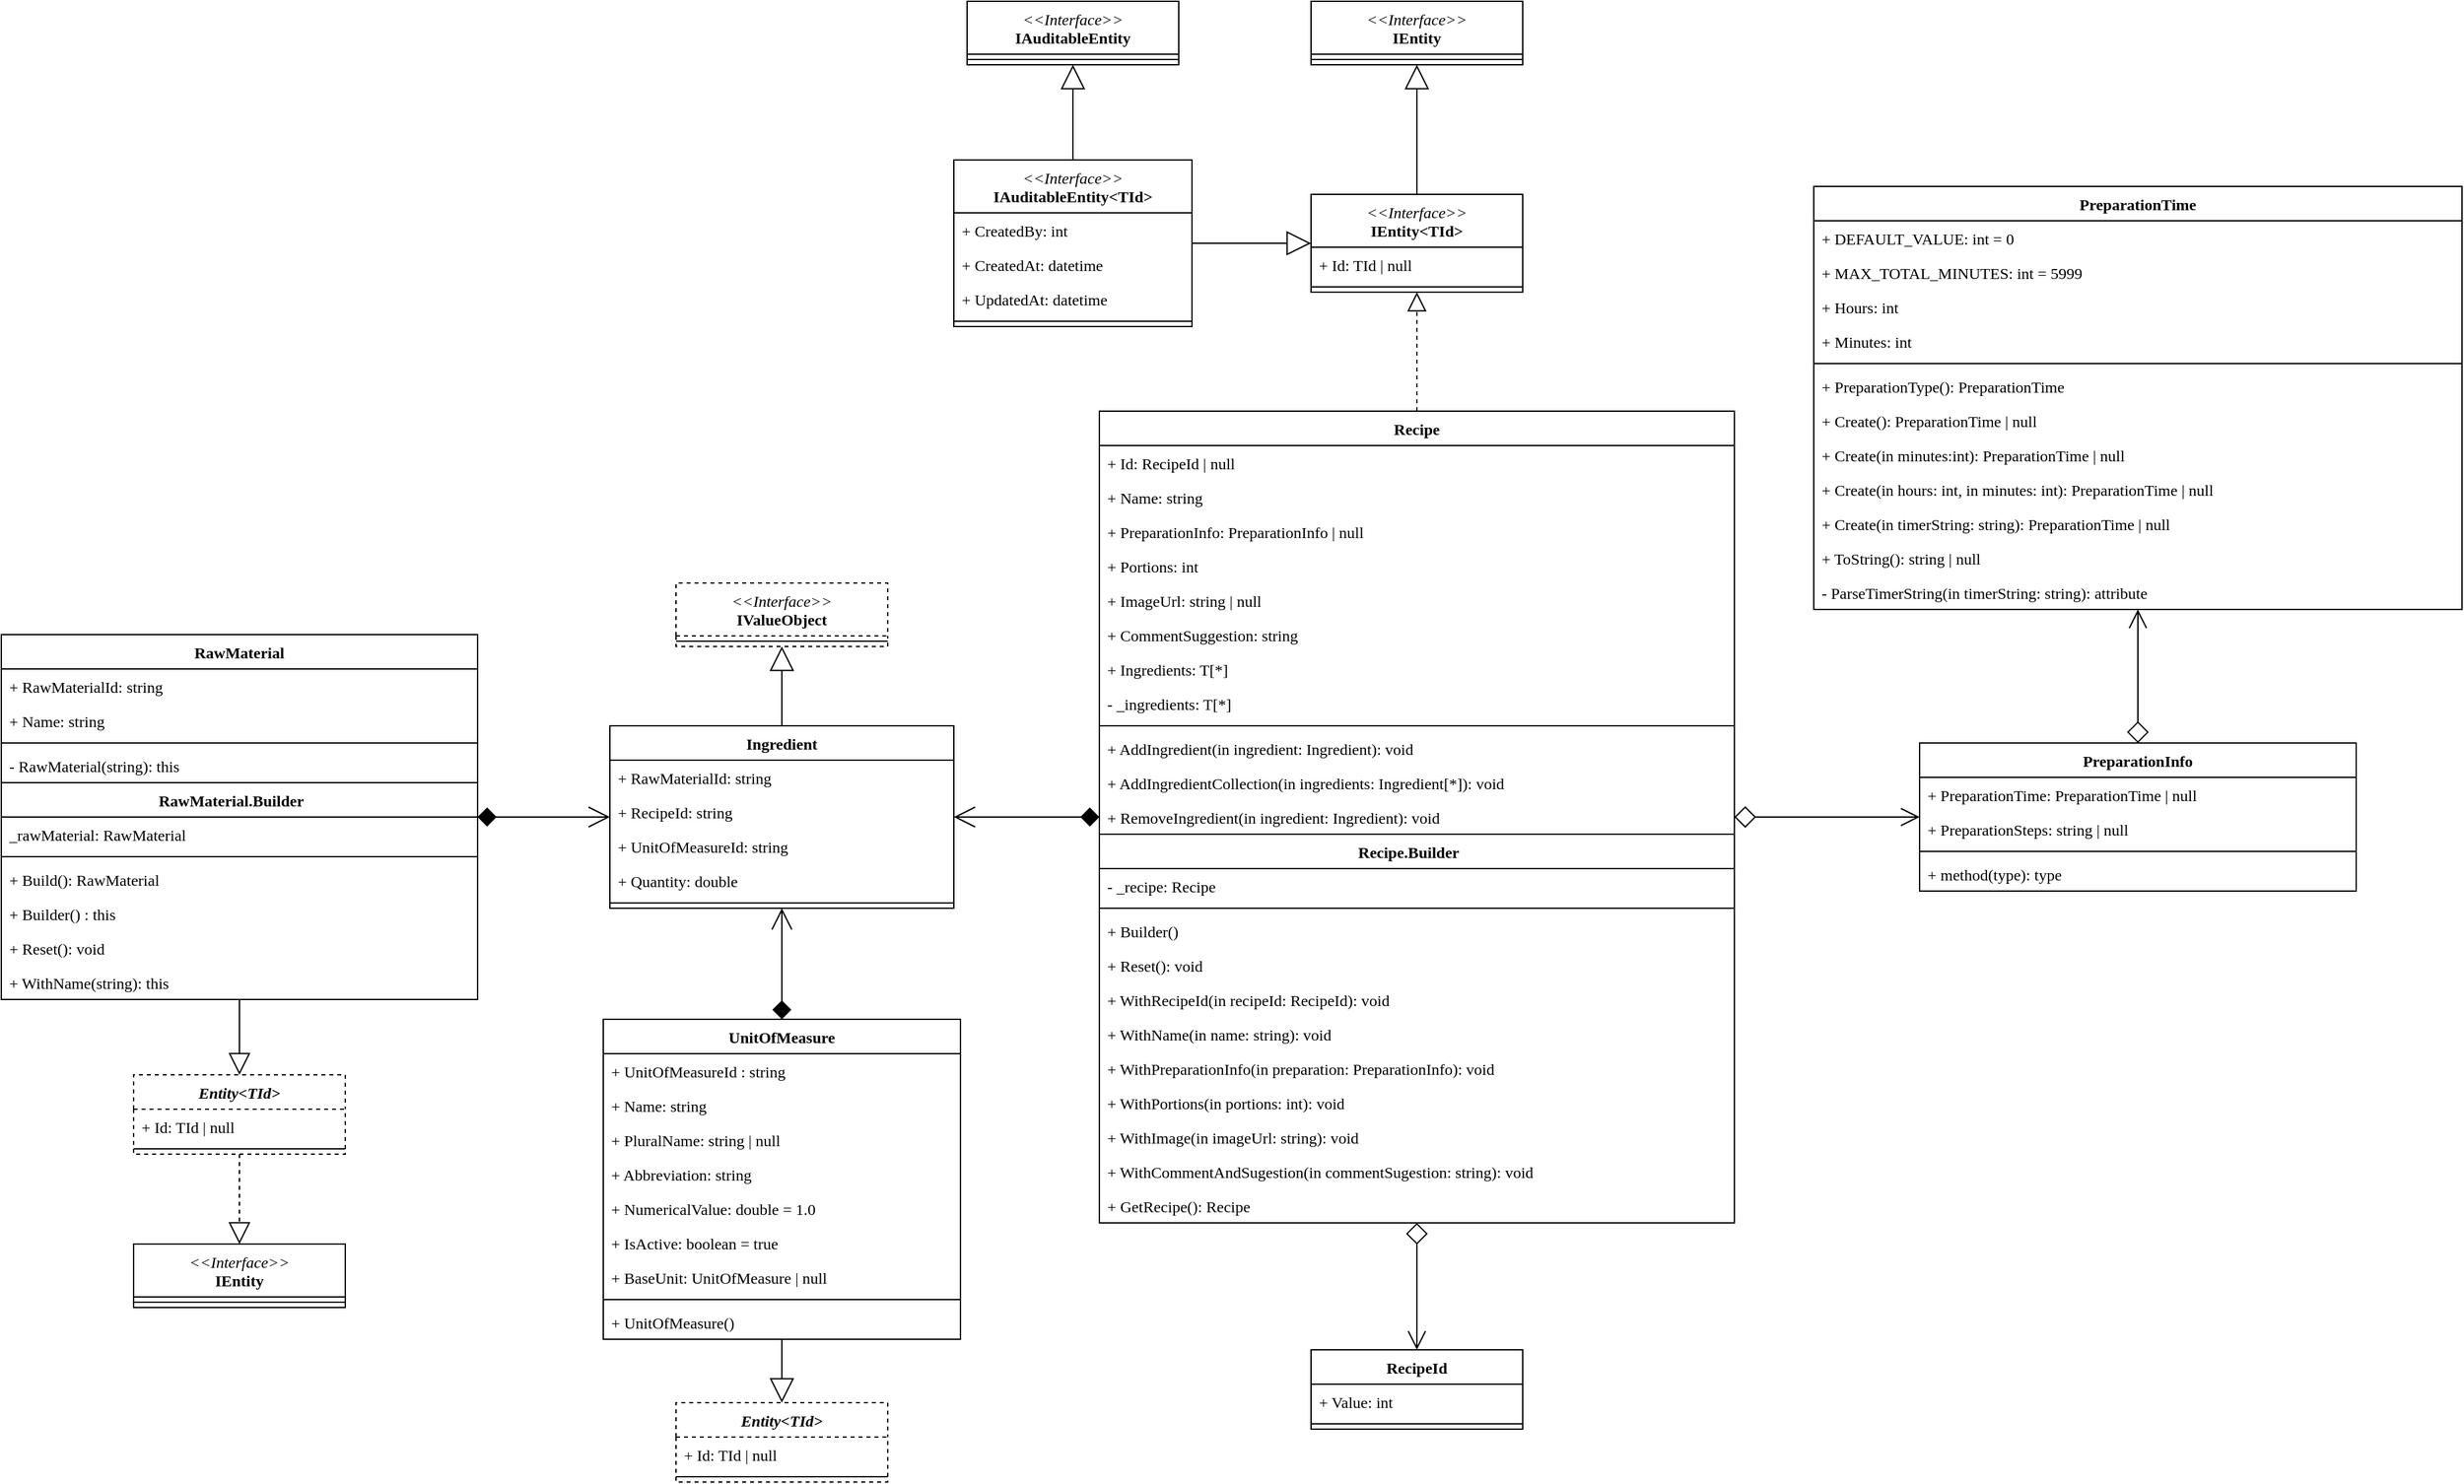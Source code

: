 <mxfile version="24.6.4" type="device" pages="2">
  <diagram name="Page-1" id="eK5q1uq8pc-KG2rPm8aH">
    <mxGraphModel dx="2447" dy="734" grid="1" gridSize="10" guides="1" tooltips="1" connect="1" arrows="1" fold="1" page="0" pageScale="1" pageWidth="1169" pageHeight="827" math="0" shadow="0">
      <root>
        <mxCell id="0" />
        <mxCell id="1" parent="0" />
        <mxCell id="Wd_TfYUkpV-hSAjJAys6-1" value="Recipe" style="swimlane;fontStyle=1;align=center;verticalAlign=top;childLayout=stackLayout;horizontal=1;startSize=26;horizontalStack=0;resizeParent=1;resizeParentMax=0;resizeLast=0;collapsible=1;marginBottom=0;whiteSpace=wrap;html=1;fontFamily=Fira Code;fillColor=none;labelBackgroundColor=none;" parent="1" vertex="1">
          <mxGeometry x="-60" y="340" width="480" height="614" as="geometry">
            <mxRectangle x="90" y="60" width="80" height="30" as="alternateBounds" />
          </mxGeometry>
        </mxCell>
        <mxCell id="Wd_TfYUkpV-hSAjJAys6-12" value="+ Id: RecipeId | null" style="text;strokeColor=none;fillColor=none;align=left;verticalAlign=top;spacingLeft=4;spacingRight=4;overflow=hidden;rotatable=0;points=[[0,0.5],[1,0.5]];portConstraint=eastwest;whiteSpace=wrap;html=1;fontFamily=Fira Code;" parent="Wd_TfYUkpV-hSAjJAys6-1" vertex="1">
          <mxGeometry y="26" width="480" height="26" as="geometry" />
        </mxCell>
        <mxCell id="Wd_TfYUkpV-hSAjJAys6-2" value="+ Name: string" style="text;strokeColor=none;fillColor=none;align=left;verticalAlign=top;spacingLeft=4;spacingRight=4;overflow=hidden;rotatable=0;points=[[0,0.5],[1,0.5]];portConstraint=eastwest;whiteSpace=wrap;html=1;fontFamily=Fira Code;" parent="Wd_TfYUkpV-hSAjJAys6-1" vertex="1">
          <mxGeometry y="52" width="480" height="26" as="geometry" />
        </mxCell>
        <mxCell id="8ohomHwBbH_gqu5Bp_yc-21" value="+ PreparationInfo: PreparationInfo | null" style="text;strokeColor=none;fillColor=none;align=left;verticalAlign=top;spacingLeft=4;spacingRight=4;overflow=hidden;rotatable=0;points=[[0,0.5],[1,0.5]];portConstraint=eastwest;whiteSpace=wrap;html=1;fontFamily=Fira Code;" parent="Wd_TfYUkpV-hSAjJAys6-1" vertex="1">
          <mxGeometry y="78" width="480" height="26" as="geometry" />
        </mxCell>
        <mxCell id="Wd_TfYUkpV-hSAjJAys6-7" value="+ Portions: int" style="text;strokeColor=none;fillColor=none;align=left;verticalAlign=top;spacingLeft=4;spacingRight=4;overflow=hidden;rotatable=0;points=[[0,0.5],[1,0.5]];portConstraint=eastwest;whiteSpace=wrap;html=1;fontFamily=Fira Code;" parent="Wd_TfYUkpV-hSAjJAys6-1" vertex="1">
          <mxGeometry y="104" width="480" height="26" as="geometry" />
        </mxCell>
        <mxCell id="Wd_TfYUkpV-hSAjJAys6-8" value="+ ImageUrl: string | null" style="text;strokeColor=none;fillColor=none;align=left;verticalAlign=top;spacingLeft=4;spacingRight=4;overflow=hidden;rotatable=0;points=[[0,0.5],[1,0.5]];portConstraint=eastwest;whiteSpace=wrap;html=1;fontFamily=Fira Code;" parent="Wd_TfYUkpV-hSAjJAys6-1" vertex="1">
          <mxGeometry y="130" width="480" height="26" as="geometry" />
        </mxCell>
        <mxCell id="Wd_TfYUkpV-hSAjJAys6-10" value="+ CommentSuggestion: string" style="text;strokeColor=none;fillColor=none;align=left;verticalAlign=top;spacingLeft=4;spacingRight=4;overflow=hidden;rotatable=0;points=[[0,0.5],[1,0.5]];portConstraint=eastwest;whiteSpace=wrap;html=1;fontFamily=Fira Code;" parent="Wd_TfYUkpV-hSAjJAys6-1" vertex="1">
          <mxGeometry y="156" width="480" height="26" as="geometry" />
        </mxCell>
        <mxCell id="Wd_TfYUkpV-hSAjJAys6-11" value="+ Ingredients: T[*]" style="text;strokeColor=none;fillColor=none;align=left;verticalAlign=top;spacingLeft=4;spacingRight=4;overflow=hidden;rotatable=0;points=[[0,0.5],[1,0.5]];portConstraint=eastwest;whiteSpace=wrap;html=1;fontFamily=Fira Code;" parent="Wd_TfYUkpV-hSAjJAys6-1" vertex="1">
          <mxGeometry y="182" width="480" height="26" as="geometry" />
        </mxCell>
        <mxCell id="8ohomHwBbH_gqu5Bp_yc-24" value="- _ingredients: T[*]" style="text;strokeColor=none;fillColor=none;align=left;verticalAlign=top;spacingLeft=4;spacingRight=4;overflow=hidden;rotatable=0;points=[[0,0.5],[1,0.5]];portConstraint=eastwest;whiteSpace=wrap;html=1;fontFamily=Fira Code;" parent="Wd_TfYUkpV-hSAjJAys6-1" vertex="1">
          <mxGeometry y="208" width="480" height="26" as="geometry" />
        </mxCell>
        <mxCell id="Wd_TfYUkpV-hSAjJAys6-3" value="" style="line;strokeWidth=1;fillColor=none;align=left;verticalAlign=middle;spacingTop=-1;spacingLeft=3;spacingRight=3;rotatable=0;labelPosition=right;points=[];portConstraint=eastwest;strokeColor=inherit;fontFamily=Fira Code;" parent="Wd_TfYUkpV-hSAjJAys6-1" vertex="1">
          <mxGeometry y="234" width="480" height="8" as="geometry" />
        </mxCell>
        <mxCell id="Wd_TfYUkpV-hSAjJAys6-4" value="+ AddIngredient(in ingredient: Ingredient): void" style="text;strokeColor=none;fillColor=none;align=left;verticalAlign=top;spacingLeft=4;spacingRight=4;overflow=hidden;rotatable=0;points=[[0,0.5],[1,0.5]];portConstraint=eastwest;whiteSpace=wrap;html=1;fontFamily=Fira Code;" parent="Wd_TfYUkpV-hSAjJAys6-1" vertex="1">
          <mxGeometry y="242" width="480" height="26" as="geometry" />
        </mxCell>
        <mxCell id="8ohomHwBbH_gqu5Bp_yc-25" value="+ AddIngredientCollection(in ingredients: Ingredient[*]): void" style="text;strokeColor=none;fillColor=none;align=left;verticalAlign=top;spacingLeft=4;spacingRight=4;overflow=hidden;rotatable=0;points=[[0,0.5],[1,0.5]];portConstraint=eastwest;whiteSpace=wrap;html=1;fontFamily=Fira Code;" parent="Wd_TfYUkpV-hSAjJAys6-1" vertex="1">
          <mxGeometry y="268" width="480" height="26" as="geometry" />
        </mxCell>
        <mxCell id="8ohomHwBbH_gqu5Bp_yc-26" value="+ RemoveIngredient(in ingredient: Ingredient): void" style="text;strokeColor=none;fillColor=none;align=left;verticalAlign=top;spacingLeft=4;spacingRight=4;overflow=hidden;rotatable=0;points=[[0,0.5],[1,0.5]];portConstraint=eastwest;whiteSpace=wrap;html=1;fontFamily=Fira Code;" parent="Wd_TfYUkpV-hSAjJAys6-1" vertex="1">
          <mxGeometry y="294" width="480" height="26" as="geometry" />
        </mxCell>
        <mxCell id="8ohomHwBbH_gqu5Bp_yc-27" value="Recipe.Builder&amp;nbsp;👷" style="swimlane;fontStyle=1;align=center;verticalAlign=top;childLayout=stackLayout;horizontal=1;startSize=26;horizontalStack=0;resizeParent=1;resizeParentMax=0;resizeLast=0;collapsible=1;marginBottom=0;whiteSpace=wrap;html=1;fontFamily=Fira Code;labelBackgroundColor=none;fillColor=none;" parent="Wd_TfYUkpV-hSAjJAys6-1" vertex="1">
          <mxGeometry y="320" width="480" height="294" as="geometry" />
        </mxCell>
        <mxCell id="8ohomHwBbH_gqu5Bp_yc-28" value="- _recipe: Recipe" style="text;strokeColor=none;fillColor=none;align=left;verticalAlign=top;spacingLeft=4;spacingRight=4;overflow=hidden;rotatable=0;points=[[0,0.5],[1,0.5]];portConstraint=eastwest;whiteSpace=wrap;html=1;fontFamily=Fira Code;" parent="8ohomHwBbH_gqu5Bp_yc-27" vertex="1">
          <mxGeometry y="26" width="480" height="26" as="geometry" />
        </mxCell>
        <mxCell id="8ohomHwBbH_gqu5Bp_yc-29" value="" style="line;strokeWidth=1;fillColor=none;align=left;verticalAlign=middle;spacingTop=-1;spacingLeft=3;spacingRight=3;rotatable=0;labelPosition=right;points=[];portConstraint=eastwest;strokeColor=inherit;fontFamily=Fira Code;" parent="8ohomHwBbH_gqu5Bp_yc-27" vertex="1">
          <mxGeometry y="52" width="480" height="8" as="geometry" />
        </mxCell>
        <mxCell id="8ohomHwBbH_gqu5Bp_yc-30" value="+ Builder()" style="text;strokeColor=none;fillColor=none;align=left;verticalAlign=top;spacingLeft=4;spacingRight=4;overflow=hidden;rotatable=0;points=[[0,0.5],[1,0.5]];portConstraint=eastwest;whiteSpace=wrap;html=1;fontFamily=Fira Code;" parent="8ohomHwBbH_gqu5Bp_yc-27" vertex="1">
          <mxGeometry y="60" width="480" height="26" as="geometry" />
        </mxCell>
        <mxCell id="8ohomHwBbH_gqu5Bp_yc-31" value="+ Reset(): void" style="text;strokeColor=none;fillColor=none;align=left;verticalAlign=top;spacingLeft=4;spacingRight=4;overflow=hidden;rotatable=0;points=[[0,0.5],[1,0.5]];portConstraint=eastwest;whiteSpace=wrap;html=1;fontFamily=Fira Code;" parent="8ohomHwBbH_gqu5Bp_yc-27" vertex="1">
          <mxGeometry y="86" width="480" height="26" as="geometry" />
        </mxCell>
        <mxCell id="8ohomHwBbH_gqu5Bp_yc-32" value="+ WithRecipeId(in recipeId: RecipeId): void" style="text;strokeColor=none;fillColor=none;align=left;verticalAlign=top;spacingLeft=4;spacingRight=4;overflow=hidden;rotatable=0;points=[[0,0.5],[1,0.5]];portConstraint=eastwest;whiteSpace=wrap;html=1;fontFamily=Fira Code;" parent="8ohomHwBbH_gqu5Bp_yc-27" vertex="1">
          <mxGeometry y="112" width="480" height="26" as="geometry" />
        </mxCell>
        <mxCell id="8ohomHwBbH_gqu5Bp_yc-33" value="+ WithName(in name: string): void" style="text;strokeColor=none;fillColor=none;align=left;verticalAlign=top;spacingLeft=4;spacingRight=4;overflow=hidden;rotatable=0;points=[[0,0.5],[1,0.5]];portConstraint=eastwest;whiteSpace=wrap;html=1;fontFamily=Fira Code;" parent="8ohomHwBbH_gqu5Bp_yc-27" vertex="1">
          <mxGeometry y="138" width="480" height="26" as="geometry" />
        </mxCell>
        <mxCell id="8ohomHwBbH_gqu5Bp_yc-34" value="+ WithPreparationInfo(in preparation: PreparationInfo): void" style="text;strokeColor=none;fillColor=none;align=left;verticalAlign=top;spacingLeft=4;spacingRight=4;overflow=hidden;rotatable=0;points=[[0,0.5],[1,0.5]];portConstraint=eastwest;whiteSpace=wrap;html=1;fontFamily=Fira Code;" parent="8ohomHwBbH_gqu5Bp_yc-27" vertex="1">
          <mxGeometry y="164" width="480" height="26" as="geometry" />
        </mxCell>
        <mxCell id="8ohomHwBbH_gqu5Bp_yc-35" value="+ WithPortions(in portions: int): void" style="text;strokeColor=none;fillColor=none;align=left;verticalAlign=top;spacingLeft=4;spacingRight=4;overflow=hidden;rotatable=0;points=[[0,0.5],[1,0.5]];portConstraint=eastwest;whiteSpace=wrap;html=1;fontFamily=Fira Code;" parent="8ohomHwBbH_gqu5Bp_yc-27" vertex="1">
          <mxGeometry y="190" width="480" height="26" as="geometry" />
        </mxCell>
        <mxCell id="8ohomHwBbH_gqu5Bp_yc-36" value="+ WithImage(in imageUrl: string): void" style="text;strokeColor=none;fillColor=none;align=left;verticalAlign=top;spacingLeft=4;spacingRight=4;overflow=hidden;rotatable=0;points=[[0,0.5],[1,0.5]];portConstraint=eastwest;whiteSpace=wrap;html=1;fontFamily=Fira Code;" parent="8ohomHwBbH_gqu5Bp_yc-27" vertex="1">
          <mxGeometry y="216" width="480" height="26" as="geometry" />
        </mxCell>
        <mxCell id="8ohomHwBbH_gqu5Bp_yc-37" value="+ WithCommentAndSugestion(in commentSugestion: string): void" style="text;strokeColor=none;fillColor=none;align=left;verticalAlign=top;spacingLeft=4;spacingRight=4;overflow=hidden;rotatable=0;points=[[0,0.5],[1,0.5]];portConstraint=eastwest;whiteSpace=wrap;html=1;fontFamily=Fira Code;" parent="8ohomHwBbH_gqu5Bp_yc-27" vertex="1">
          <mxGeometry y="242" width="480" height="26" as="geometry" />
        </mxCell>
        <mxCell id="8ohomHwBbH_gqu5Bp_yc-38" value="+ GetRecipe(): Recipe" style="text;strokeColor=none;fillColor=none;align=left;verticalAlign=top;spacingLeft=4;spacingRight=4;overflow=hidden;rotatable=0;points=[[0,0.5],[1,0.5]];portConstraint=eastwest;whiteSpace=wrap;html=1;fontFamily=Fira Code;" parent="8ohomHwBbH_gqu5Bp_yc-27" vertex="1">
          <mxGeometry y="268" width="480" height="26" as="geometry" />
        </mxCell>
        <mxCell id="Wd_TfYUkpV-hSAjJAys6-13" value="PreparationInfo" style="swimlane;fontStyle=1;align=center;verticalAlign=top;childLayout=stackLayout;horizontal=1;startSize=26;horizontalStack=0;resizeParent=1;resizeParentMax=0;resizeLast=0;collapsible=1;marginBottom=0;whiteSpace=wrap;html=1;fontFamily=Fira Code;fillColor=none;" parent="1" vertex="1">
          <mxGeometry x="560" y="591" width="330" height="112" as="geometry" />
        </mxCell>
        <mxCell id="Wd_TfYUkpV-hSAjJAys6-14" value="+ PreparationTime: PreparationTime | null" style="text;strokeColor=none;fillColor=none;align=left;verticalAlign=top;spacingLeft=4;spacingRight=4;overflow=hidden;rotatable=0;points=[[0,0.5],[1,0.5]];portConstraint=eastwest;whiteSpace=wrap;html=1;fontFamily=Fira Code;" parent="Wd_TfYUkpV-hSAjJAys6-13" vertex="1">
          <mxGeometry y="26" width="330" height="26" as="geometry" />
        </mxCell>
        <mxCell id="Wd_TfYUkpV-hSAjJAys6-17" value="+ PreparationSteps: string | null" style="text;strokeColor=none;fillColor=none;align=left;verticalAlign=top;spacingLeft=4;spacingRight=4;overflow=hidden;rotatable=0;points=[[0,0.5],[1,0.5]];portConstraint=eastwest;whiteSpace=wrap;html=1;fontFamily=Fira Code;" parent="Wd_TfYUkpV-hSAjJAys6-13" vertex="1">
          <mxGeometry y="52" width="330" height="26" as="geometry" />
        </mxCell>
        <mxCell id="Wd_TfYUkpV-hSAjJAys6-15" value="" style="line;strokeWidth=1;fillColor=none;align=left;verticalAlign=middle;spacingTop=-1;spacingLeft=3;spacingRight=3;rotatable=0;labelPosition=right;points=[];portConstraint=eastwest;strokeColor=inherit;fontFamily=Fira Code;" parent="Wd_TfYUkpV-hSAjJAys6-13" vertex="1">
          <mxGeometry y="78" width="330" height="8" as="geometry" />
        </mxCell>
        <mxCell id="Wd_TfYUkpV-hSAjJAys6-16" value="+ method(type): type" style="text;strokeColor=none;fillColor=none;align=left;verticalAlign=top;spacingLeft=4;spacingRight=4;overflow=hidden;rotatable=0;points=[[0,0.5],[1,0.5]];portConstraint=eastwest;whiteSpace=wrap;html=1;fontFamily=Fira Code;" parent="Wd_TfYUkpV-hSAjJAys6-13" vertex="1">
          <mxGeometry y="86" width="330" height="26" as="geometry" />
        </mxCell>
        <mxCell id="Wd_TfYUkpV-hSAjJAys6-19" value="PreparationTime" style="swimlane;fontStyle=1;align=center;verticalAlign=top;childLayout=stackLayout;horizontal=1;startSize=26;horizontalStack=0;resizeParent=1;resizeParentMax=0;resizeLast=0;collapsible=1;marginBottom=0;whiteSpace=wrap;html=1;fontFamily=Fira Code;fillColor=none;" parent="1" vertex="1">
          <mxGeometry x="480" y="170" width="490" height="320" as="geometry" />
        </mxCell>
        <mxCell id="Wd_TfYUkpV-hSAjJAys6-24" value="+ DEFAULT_VALUE: int = 0" style="text;strokeColor=none;fillColor=none;align=left;verticalAlign=top;spacingLeft=4;spacingRight=4;overflow=hidden;rotatable=0;points=[[0,0.5],[1,0.5]];portConstraint=eastwest;whiteSpace=wrap;html=1;fontFamily=Fira Code;" parent="Wd_TfYUkpV-hSAjJAys6-19" vertex="1">
          <mxGeometry y="26" width="490" height="26" as="geometry" />
        </mxCell>
        <mxCell id="Wd_TfYUkpV-hSAjJAys6-25" value="+ MAX_TOTAL_MINUTES: int = 5999" style="text;strokeColor=none;fillColor=none;align=left;verticalAlign=top;spacingLeft=4;spacingRight=4;overflow=hidden;rotatable=0;points=[[0,0.5],[1,0.5]];portConstraint=eastwest;whiteSpace=wrap;html=1;fontFamily=Fira Code;" parent="Wd_TfYUkpV-hSAjJAys6-19" vertex="1">
          <mxGeometry y="52" width="490" height="26" as="geometry" />
        </mxCell>
        <mxCell id="Wd_TfYUkpV-hSAjJAys6-5" value="+ Hours: int" style="text;strokeColor=none;fillColor=none;align=left;verticalAlign=top;spacingLeft=4;spacingRight=4;overflow=hidden;rotatable=0;points=[[0,0.5],[1,0.5]];portConstraint=eastwest;whiteSpace=wrap;html=1;fontFamily=Fira Code;" parent="Wd_TfYUkpV-hSAjJAys6-19" vertex="1">
          <mxGeometry y="78" width="490" height="26" as="geometry" />
        </mxCell>
        <mxCell id="Wd_TfYUkpV-hSAjJAys6-6" value="+ Minutes: int" style="text;strokeColor=none;fillColor=none;align=left;verticalAlign=top;spacingLeft=4;spacingRight=4;overflow=hidden;rotatable=0;points=[[0,0.5],[1,0.5]];portConstraint=eastwest;whiteSpace=wrap;html=1;fontFamily=Fira Code;" parent="Wd_TfYUkpV-hSAjJAys6-19" vertex="1">
          <mxGeometry y="104" width="490" height="26" as="geometry" />
        </mxCell>
        <mxCell id="Wd_TfYUkpV-hSAjJAys6-22" value="" style="line;strokeWidth=1;fillColor=none;align=left;verticalAlign=middle;spacingTop=-1;spacingLeft=3;spacingRight=3;rotatable=0;labelPosition=right;points=[];portConstraint=eastwest;strokeColor=inherit;fontFamily=Fira Code;" parent="Wd_TfYUkpV-hSAjJAys6-19" vertex="1">
          <mxGeometry y="130" width="490" height="8" as="geometry" />
        </mxCell>
        <mxCell id="Wd_TfYUkpV-hSAjJAys6-23" value="+ PreparationType(): PreparationTime" style="text;strokeColor=none;fillColor=none;align=left;verticalAlign=top;spacingLeft=4;spacingRight=4;overflow=hidden;rotatable=0;points=[[0,0.5],[1,0.5]];portConstraint=eastwest;whiteSpace=wrap;html=1;fontFamily=Fira Code;" parent="Wd_TfYUkpV-hSAjJAys6-19" vertex="1">
          <mxGeometry y="138" width="490" height="26" as="geometry" />
        </mxCell>
        <mxCell id="TzCw_vldjeyguCNidpsr-5" value="+ Create(): PreparationTime | null" style="text;strokeColor=none;fillColor=none;align=left;verticalAlign=top;spacingLeft=4;spacingRight=4;overflow=hidden;rotatable=0;points=[[0,0.5],[1,0.5]];portConstraint=eastwest;whiteSpace=wrap;html=1;fontFamily=Fira Code;" parent="Wd_TfYUkpV-hSAjJAys6-19" vertex="1">
          <mxGeometry y="164" width="490" height="26" as="geometry" />
        </mxCell>
        <mxCell id="TzCw_vldjeyguCNidpsr-6" value="+ Create(in minutes:int): PreparationTime | null" style="text;strokeColor=none;fillColor=none;align=left;verticalAlign=top;spacingLeft=4;spacingRight=4;overflow=hidden;rotatable=0;points=[[0,0.5],[1,0.5]];portConstraint=eastwest;whiteSpace=wrap;html=1;fontFamily=Fira Code;" parent="Wd_TfYUkpV-hSAjJAys6-19" vertex="1">
          <mxGeometry y="190" width="490" height="26" as="geometry" />
        </mxCell>
        <mxCell id="TzCw_vldjeyguCNidpsr-7" value="+ Create(in hours: int, in minutes: int): PreparationTime | null" style="text;strokeColor=none;fillColor=none;align=left;verticalAlign=top;spacingLeft=4;spacingRight=4;overflow=hidden;rotatable=0;points=[[0,0.5],[1,0.5]];portConstraint=eastwest;whiteSpace=wrap;html=1;fontFamily=Fira Code;" parent="Wd_TfYUkpV-hSAjJAys6-19" vertex="1">
          <mxGeometry y="216" width="490" height="26" as="geometry" />
        </mxCell>
        <mxCell id="TzCw_vldjeyguCNidpsr-8" value="+ Create(in timerString: string): PreparationTime | null" style="text;strokeColor=none;fillColor=none;align=left;verticalAlign=top;spacingLeft=4;spacingRight=4;overflow=hidden;rotatable=0;points=[[0,0.5],[1,0.5]];portConstraint=eastwest;whiteSpace=wrap;html=1;fontFamily=Fira Code;" parent="Wd_TfYUkpV-hSAjJAys6-19" vertex="1">
          <mxGeometry y="242" width="490" height="26" as="geometry" />
        </mxCell>
        <mxCell id="TzCw_vldjeyguCNidpsr-10" value="+ ToString(): string | null" style="text;strokeColor=none;fillColor=none;align=left;verticalAlign=top;spacingLeft=4;spacingRight=4;overflow=hidden;rotatable=0;points=[[0,0.5],[1,0.5]];portConstraint=eastwest;whiteSpace=wrap;html=1;fontFamily=Fira Code;" parent="Wd_TfYUkpV-hSAjJAys6-19" vertex="1">
          <mxGeometry y="268" width="490" height="26" as="geometry" />
        </mxCell>
        <mxCell id="TzCw_vldjeyguCNidpsr-9" value="- ParseTimerString(in timerString: string): attribute" style="text;strokeColor=none;fillColor=none;align=left;verticalAlign=top;spacingLeft=4;spacingRight=4;overflow=hidden;rotatable=0;points=[[0,0.5],[1,0.5]];portConstraint=eastwest;whiteSpace=wrap;html=1;fontFamily=Fira Code;" parent="Wd_TfYUkpV-hSAjJAys6-19" vertex="1">
          <mxGeometry y="294" width="490" height="26" as="geometry" />
        </mxCell>
        <mxCell id="TzCw_vldjeyguCNidpsr-1" value="&lt;i style=&quot;font-weight: normal;&quot;&gt;&amp;lt;&amp;lt;Interface&amp;gt;&amp;gt;&lt;/i&gt;&lt;br&gt;&lt;b style=&quot;border-color: var(--border-color);&quot;&gt;IEntity&amp;lt;TId&amp;gt;&lt;/b&gt;" style="swimlane;fontStyle=1;align=center;verticalAlign=top;childLayout=stackLayout;horizontal=1;startSize=40;horizontalStack=0;resizeParent=1;resizeParentMax=0;resizeLast=0;collapsible=1;marginBottom=0;whiteSpace=wrap;html=1;fontFamily=Fira Code;fillColor=none;" parent="1" vertex="1">
          <mxGeometry x="100" y="176" width="160" height="74" as="geometry" />
        </mxCell>
        <mxCell id="TzCw_vldjeyguCNidpsr-2" value="+ Id: TId | null" style="text;strokeColor=none;fillColor=none;align=left;verticalAlign=top;spacingLeft=4;spacingRight=4;overflow=hidden;rotatable=0;points=[[0,0.5],[1,0.5]];portConstraint=eastwest;whiteSpace=wrap;html=1;fontFamily=Fira Code;" parent="TzCw_vldjeyguCNidpsr-1" vertex="1">
          <mxGeometry y="40" width="160" height="26" as="geometry" />
        </mxCell>
        <mxCell id="TzCw_vldjeyguCNidpsr-3" value="" style="line;strokeWidth=1;fillColor=none;align=left;verticalAlign=middle;spacingTop=-1;spacingLeft=3;spacingRight=3;rotatable=0;labelPosition=right;points=[];portConstraint=eastwest;strokeColor=inherit;fontFamily=Fira Code;" parent="TzCw_vldjeyguCNidpsr-1" vertex="1">
          <mxGeometry y="66" width="160" height="8" as="geometry" />
        </mxCell>
        <mxCell id="8ohomHwBbH_gqu5Bp_yc-1" value="&lt;i style=&quot;font-weight: normal;&quot;&gt;&amp;lt;&amp;lt;Interface&amp;gt;&amp;gt;&lt;/i&gt;&lt;br&gt;&lt;b style=&quot;border-color: var(--border-color);&quot;&gt;IEntity&lt;/b&gt;" style="swimlane;fontStyle=1;align=center;verticalAlign=top;childLayout=stackLayout;horizontal=1;startSize=40;horizontalStack=0;resizeParent=1;resizeParentMax=0;resizeLast=0;collapsible=1;marginBottom=0;whiteSpace=wrap;html=1;fontFamily=Fira Code;fillColor=none;" parent="1" vertex="1">
          <mxGeometry x="100" y="30" width="160" height="48" as="geometry" />
        </mxCell>
        <mxCell id="8ohomHwBbH_gqu5Bp_yc-3" value="" style="line;strokeWidth=1;fillColor=none;align=left;verticalAlign=middle;spacingTop=-1;spacingLeft=3;spacingRight=3;rotatable=0;labelPosition=right;points=[];portConstraint=eastwest;strokeColor=inherit;fontFamily=Fira Code;" parent="8ohomHwBbH_gqu5Bp_yc-1" vertex="1">
          <mxGeometry y="40" width="160" height="8" as="geometry" />
        </mxCell>
        <mxCell id="8ohomHwBbH_gqu5Bp_yc-5" value="" style="endArrow=block;endSize=16;endFill=0;html=1;rounded=0;fontFamily=Fira Code;" parent="1" source="TzCw_vldjeyguCNidpsr-1" target="8ohomHwBbH_gqu5Bp_yc-1" edge="1">
          <mxGeometry width="160" relative="1" as="geometry">
            <mxPoint x="300" y="90" as="sourcePoint" />
            <mxPoint x="150" y="100" as="targetPoint" />
          </mxGeometry>
        </mxCell>
        <mxCell id="8ohomHwBbH_gqu5Bp_yc-8" value="&lt;i style=&quot;font-weight: normal;&quot;&gt;&amp;lt;&amp;lt;Interface&amp;gt;&amp;gt;&lt;/i&gt;&lt;br&gt;&lt;b style=&quot;border-color: var(--border-color);&quot;&gt;IAuditableEntity&amp;lt;TId&amp;gt;&lt;/b&gt;" style="swimlane;fontStyle=1;align=center;verticalAlign=top;childLayout=stackLayout;horizontal=1;startSize=40;horizontalStack=0;resizeParent=1;resizeParentMax=0;resizeLast=0;collapsible=1;marginBottom=0;whiteSpace=wrap;html=1;fontFamily=Fira Code;fillColor=none;" parent="1" vertex="1">
          <mxGeometry x="-170" y="150" width="180" height="126" as="geometry" />
        </mxCell>
        <mxCell id="8ohomHwBbH_gqu5Bp_yc-9" value="+ CreatedBy: int" style="text;strokeColor=none;fillColor=none;align=left;verticalAlign=top;spacingLeft=4;spacingRight=4;overflow=hidden;rotatable=0;points=[[0,0.5],[1,0.5]];portConstraint=eastwest;whiteSpace=wrap;html=1;fontFamily=Fira Code;" parent="8ohomHwBbH_gqu5Bp_yc-8" vertex="1">
          <mxGeometry y="40" width="180" height="26" as="geometry" />
        </mxCell>
        <mxCell id="8ohomHwBbH_gqu5Bp_yc-18" value="+ CreatedAt: datetime" style="text;strokeColor=none;fillColor=none;align=left;verticalAlign=top;spacingLeft=4;spacingRight=4;overflow=hidden;rotatable=0;points=[[0,0.5],[1,0.5]];portConstraint=eastwest;whiteSpace=wrap;html=1;fontFamily=Fira Code;" parent="8ohomHwBbH_gqu5Bp_yc-8" vertex="1">
          <mxGeometry y="66" width="180" height="26" as="geometry" />
        </mxCell>
        <mxCell id="8ohomHwBbH_gqu5Bp_yc-19" value="+ UpdatedAt: datetime" style="text;strokeColor=none;fillColor=none;align=left;verticalAlign=top;spacingLeft=4;spacingRight=4;overflow=hidden;rotatable=0;points=[[0,0.5],[1,0.5]];portConstraint=eastwest;whiteSpace=wrap;html=1;fontFamily=Fira Code;" parent="8ohomHwBbH_gqu5Bp_yc-8" vertex="1">
          <mxGeometry y="92" width="180" height="26" as="geometry" />
        </mxCell>
        <mxCell id="8ohomHwBbH_gqu5Bp_yc-10" value="" style="line;strokeWidth=1;fillColor=none;align=left;verticalAlign=middle;spacingTop=-1;spacingLeft=3;spacingRight=3;rotatable=0;labelPosition=right;points=[];portConstraint=eastwest;strokeColor=inherit;fontFamily=Fira Code;" parent="8ohomHwBbH_gqu5Bp_yc-8" vertex="1">
          <mxGeometry y="118" width="180" height="8" as="geometry" />
        </mxCell>
        <mxCell id="8ohomHwBbH_gqu5Bp_yc-12" value="&lt;i style=&quot;font-weight: normal;&quot;&gt;&amp;lt;&amp;lt;Interface&amp;gt;&amp;gt;&lt;/i&gt;&lt;br&gt;&lt;b style=&quot;border-color: var(--border-color);&quot;&gt;IAuditableEntity&lt;/b&gt;" style="swimlane;fontStyle=1;align=center;verticalAlign=top;childLayout=stackLayout;horizontal=1;startSize=40;horizontalStack=0;resizeParent=1;resizeParentMax=0;resizeLast=0;collapsible=1;marginBottom=0;whiteSpace=wrap;html=1;fontFamily=Fira Code;fillColor=none;" parent="1" vertex="1">
          <mxGeometry x="-160" y="30" width="160" height="48" as="geometry" />
        </mxCell>
        <mxCell id="8ohomHwBbH_gqu5Bp_yc-13" value="" style="line;strokeWidth=1;fillColor=none;align=left;verticalAlign=middle;spacingTop=-1;spacingLeft=3;spacingRight=3;rotatable=0;labelPosition=right;points=[];portConstraint=eastwest;strokeColor=inherit;fontFamily=Fira Code;" parent="8ohomHwBbH_gqu5Bp_yc-12" vertex="1">
          <mxGeometry y="40" width="160" height="8" as="geometry" />
        </mxCell>
        <mxCell id="8ohomHwBbH_gqu5Bp_yc-16" value="" style="endArrow=block;endSize=16;endFill=0;html=1;rounded=0;fontFamily=Fira Code;" parent="1" source="8ohomHwBbH_gqu5Bp_yc-8" target="8ohomHwBbH_gqu5Bp_yc-12" edge="1">
          <mxGeometry width="160" relative="1" as="geometry">
            <mxPoint x="-140" y="110" as="sourcePoint" />
            <mxPoint x="20" y="110" as="targetPoint" />
          </mxGeometry>
        </mxCell>
        <mxCell id="8ohomHwBbH_gqu5Bp_yc-17" value="" style="endArrow=block;endSize=16;endFill=0;html=1;rounded=0;edgeStyle=orthogonalEdgeStyle;fontFamily=Fira Code;" parent="1" source="8ohomHwBbH_gqu5Bp_yc-8" target="TzCw_vldjeyguCNidpsr-1" edge="1">
          <mxGeometry width="160" relative="1" as="geometry">
            <mxPoint x="80" y="360" as="sourcePoint" />
            <mxPoint x="-80" y="360" as="targetPoint" />
          </mxGeometry>
        </mxCell>
        <mxCell id="8ohomHwBbH_gqu5Bp_yc-20" value="" style="endArrow=block;dashed=1;endFill=0;endSize=12;html=1;rounded=0;fontFamily=Fira Code;startArrow=none;startFill=0;" parent="1" source="Wd_TfYUkpV-hSAjJAys6-1" target="TzCw_vldjeyguCNidpsr-1" edge="1">
          <mxGeometry width="160" relative="1" as="geometry">
            <mxPoint x="-10" y="400" as="sourcePoint" />
            <mxPoint x="150" y="400" as="targetPoint" />
          </mxGeometry>
        </mxCell>
        <mxCell id="8ohomHwBbH_gqu5Bp_yc-41" value="RecipeId" style="swimlane;fontStyle=1;align=center;verticalAlign=top;childLayout=stackLayout;horizontal=1;startSize=26;horizontalStack=0;resizeParent=1;resizeParentMax=0;resizeLast=0;collapsible=1;marginBottom=0;whiteSpace=wrap;html=1;fontFamily=Fira Code;fillColor=none;labelBackgroundColor=none;" parent="1" vertex="1">
          <mxGeometry x="100" y="1050" width="160" height="60" as="geometry" />
        </mxCell>
        <mxCell id="8ohomHwBbH_gqu5Bp_yc-45" value="+ Value: int" style="text;strokeColor=none;fillColor=none;align=left;verticalAlign=top;spacingLeft=4;spacingRight=4;overflow=hidden;rotatable=0;points=[[0,0.5],[1,0.5]];portConstraint=eastwest;whiteSpace=wrap;html=1;fontFamily=Fira Code;" parent="8ohomHwBbH_gqu5Bp_yc-41" vertex="1">
          <mxGeometry y="26" width="160" height="26" as="geometry" />
        </mxCell>
        <mxCell id="8ohomHwBbH_gqu5Bp_yc-43" value="" style="line;strokeWidth=1;fillColor=none;align=left;verticalAlign=middle;spacingTop=-1;spacingLeft=3;spacingRight=3;rotatable=0;labelPosition=right;points=[];portConstraint=eastwest;strokeColor=inherit;fontFamily=Fira Code;" parent="8ohomHwBbH_gqu5Bp_yc-41" vertex="1">
          <mxGeometry y="52" width="160" height="8" as="geometry" />
        </mxCell>
        <mxCell id="8ohomHwBbH_gqu5Bp_yc-46" value="" style="endArrow=open;html=1;endSize=12;startArrow=diamond;startSize=14;startFill=0;edgeStyle=orthogonalEdgeStyle;align=left;verticalAlign=bottom;rounded=0;fontFamily=Fira Code;" parent="1" source="Wd_TfYUkpV-hSAjJAys6-1" target="8ohomHwBbH_gqu5Bp_yc-41" edge="1">
          <mxGeometry x="-0.556" y="10" relative="1" as="geometry">
            <mxPoint x="-70" y="651" as="sourcePoint" />
            <mxPoint x="-70" y="560" as="targetPoint" />
            <mxPoint as="offset" />
          </mxGeometry>
        </mxCell>
        <mxCell id="8ohomHwBbH_gqu5Bp_yc-49" value="" style="endArrow=open;html=1;endSize=12;startArrow=diamond;startSize=14;startFill=0;edgeStyle=orthogonalEdgeStyle;align=left;verticalAlign=bottom;rounded=0;fontFamily=Fira Code;" parent="1" source="Wd_TfYUkpV-hSAjJAys6-13" target="Wd_TfYUkpV-hSAjJAys6-19" edge="1">
          <mxGeometry x="-1" y="3" relative="1" as="geometry">
            <mxPoint x="560" y="460" as="sourcePoint" />
            <mxPoint x="720" y="460" as="targetPoint" />
          </mxGeometry>
        </mxCell>
        <mxCell id="8ohomHwBbH_gqu5Bp_yc-50" value="" style="endArrow=open;html=1;endSize=12;startArrow=diamond;startSize=14;startFill=0;edgeStyle=orthogonalEdgeStyle;align=left;verticalAlign=bottom;rounded=0;fontFamily=Fira Code;" parent="1" source="Wd_TfYUkpV-hSAjJAys6-1" target="Wd_TfYUkpV-hSAjJAys6-13" edge="1">
          <mxGeometry x="-1" y="3" relative="1" as="geometry">
            <mxPoint x="480" y="560" as="sourcePoint" />
            <mxPoint x="640" y="560" as="targetPoint" />
          </mxGeometry>
        </mxCell>
        <mxCell id="udMF-qntm3np_JNhXX4R-58" style="edgeStyle=orthogonalEdgeStyle;rounded=0;orthogonalLoop=1;jettySize=auto;html=1;fontFamily=Fira Code;fontSize=12;fontColor=default;startArrow=diamond;startFill=1;endArrow=open;endFill=0;endSize=14;startSize=12;" edge="1" parent="1" source="8ohomHwBbH_gqu5Bp_yc-51" target="udMF-qntm3np_JNhXX4R-23">
          <mxGeometry relative="1" as="geometry" />
        </mxCell>
        <mxCell id="8ohomHwBbH_gqu5Bp_yc-51" value="UnitOfMeasure" style="swimlane;fontStyle=1;align=center;verticalAlign=top;childLayout=stackLayout;horizontal=1;startSize=26;horizontalStack=0;resizeParent=1;resizeParentMax=0;resizeLast=0;collapsible=1;marginBottom=0;whiteSpace=wrap;html=1;fontFamily=Fira Code;fillColor=none;labelBackgroundColor=none;" parent="1" vertex="1">
          <mxGeometry x="-435" y="800" width="270" height="242" as="geometry" />
        </mxCell>
        <mxCell id="udMF-qntm3np_JNhXX4R-46" value="+ UnitOfMeasureId&amp;nbsp;: string" style="text;strokeColor=none;fillColor=none;align=left;verticalAlign=top;spacingLeft=4;spacingRight=4;overflow=hidden;rotatable=0;points=[[0,0.5],[1,0.5]];portConstraint=eastwest;whiteSpace=wrap;html=1;fontFamily=Fira Code;" vertex="1" parent="8ohomHwBbH_gqu5Bp_yc-51">
          <mxGeometry y="26" width="270" height="26" as="geometry" />
        </mxCell>
        <mxCell id="8ohomHwBbH_gqu5Bp_yc-52" value="+ Name: string" style="text;strokeColor=none;fillColor=none;align=left;verticalAlign=top;spacingLeft=4;spacingRight=4;overflow=hidden;rotatable=0;points=[[0,0.5],[1,0.5]];portConstraint=eastwest;whiteSpace=wrap;html=1;fontFamily=Fira Code;" parent="8ohomHwBbH_gqu5Bp_yc-51" vertex="1">
          <mxGeometry y="52" width="270" height="26" as="geometry" />
        </mxCell>
        <mxCell id="8ohomHwBbH_gqu5Bp_yc-55" value="+ PluralName: string | null" style="text;strokeColor=none;fillColor=none;align=left;verticalAlign=top;spacingLeft=4;spacingRight=4;overflow=hidden;rotatable=0;points=[[0,0.5],[1,0.5]];portConstraint=eastwest;whiteSpace=wrap;html=1;fontFamily=Fira Code;" parent="8ohomHwBbH_gqu5Bp_yc-51" vertex="1">
          <mxGeometry y="78" width="270" height="26" as="geometry" />
        </mxCell>
        <mxCell id="8ohomHwBbH_gqu5Bp_yc-56" value="+ Abbreviation: string" style="text;strokeColor=none;fillColor=none;align=left;verticalAlign=top;spacingLeft=4;spacingRight=4;overflow=hidden;rotatable=0;points=[[0,0.5],[1,0.5]];portConstraint=eastwest;whiteSpace=wrap;html=1;fontFamily=Fira Code;" parent="8ohomHwBbH_gqu5Bp_yc-51" vertex="1">
          <mxGeometry y="104" width="270" height="26" as="geometry" />
        </mxCell>
        <mxCell id="8ohomHwBbH_gqu5Bp_yc-57" value="+ NumericalValue: double = 1.0" style="text;strokeColor=none;fillColor=none;align=left;verticalAlign=top;spacingLeft=4;spacingRight=4;overflow=hidden;rotatable=0;points=[[0,0.5],[1,0.5]];portConstraint=eastwest;whiteSpace=wrap;html=1;fontFamily=Fira Code;" parent="8ohomHwBbH_gqu5Bp_yc-51" vertex="1">
          <mxGeometry y="130" width="270" height="26" as="geometry" />
        </mxCell>
        <mxCell id="8ohomHwBbH_gqu5Bp_yc-58" value="+ IsActive: boolean = true" style="text;strokeColor=none;fillColor=none;align=left;verticalAlign=top;spacingLeft=4;spacingRight=4;overflow=hidden;rotatable=0;points=[[0,0.5],[1,0.5]];portConstraint=eastwest;whiteSpace=wrap;html=1;fontFamily=Fira Code;" parent="8ohomHwBbH_gqu5Bp_yc-51" vertex="1">
          <mxGeometry y="156" width="270" height="26" as="geometry" />
        </mxCell>
        <mxCell id="8ohomHwBbH_gqu5Bp_yc-59" value="+ BaseUnit: UnitOfMeasure | null" style="text;strokeColor=none;fillColor=none;align=left;verticalAlign=top;spacingLeft=4;spacingRight=4;overflow=hidden;rotatable=0;points=[[0,0.5],[1,0.5]];portConstraint=eastwest;whiteSpace=wrap;html=1;fontFamily=Fira Code;" parent="8ohomHwBbH_gqu5Bp_yc-51" vertex="1">
          <mxGeometry y="182" width="270" height="26" as="geometry" />
        </mxCell>
        <mxCell id="8ohomHwBbH_gqu5Bp_yc-53" value="" style="line;strokeWidth=1;fillColor=none;align=left;verticalAlign=middle;spacingTop=-1;spacingLeft=3;spacingRight=3;rotatable=0;labelPosition=right;points=[];portConstraint=eastwest;strokeColor=inherit;fontFamily=Fira Code;" parent="8ohomHwBbH_gqu5Bp_yc-51" vertex="1">
          <mxGeometry y="208" width="270" height="8" as="geometry" />
        </mxCell>
        <mxCell id="8ohomHwBbH_gqu5Bp_yc-54" value="+ UnitOfMeasure()" style="text;strokeColor=none;fillColor=none;align=left;verticalAlign=top;spacingLeft=4;spacingRight=4;overflow=hidden;rotatable=0;points=[[0,0.5],[1,0.5]];portConstraint=eastwest;whiteSpace=wrap;html=1;fontFamily=Fira Code;" parent="8ohomHwBbH_gqu5Bp_yc-51" vertex="1">
          <mxGeometry y="216" width="270" height="26" as="geometry" />
        </mxCell>
        <mxCell id="udMF-qntm3np_JNhXX4R-23" value="Ingredient" style="swimlane;fontStyle=1;align=center;verticalAlign=top;childLayout=stackLayout;horizontal=1;startSize=26;horizontalStack=0;resizeParent=1;resizeParentMax=0;resizeLast=0;collapsible=1;marginBottom=0;whiteSpace=wrap;html=1;spacingLeft=4;spacingRight=4;fontFamily=Fira Code;fontSize=12;fontColor=default;fillColor=none;gradientColor=none;labelBackgroundColor=none;" vertex="1" parent="1">
          <mxGeometry x="-430" y="578" width="260" height="138" as="geometry" />
        </mxCell>
        <mxCell id="udMF-qntm3np_JNhXX4R-24" value="+ RawMaterialId: string" style="text;strokeColor=none;fillColor=none;align=left;verticalAlign=top;spacingLeft=4;spacingRight=4;overflow=hidden;rotatable=0;points=[[0,0.5],[1,0.5]];portConstraint=eastwest;whiteSpace=wrap;html=1;fontFamily=Fira Code;fontSize=12;fontColor=default;" vertex="1" parent="udMF-qntm3np_JNhXX4R-23">
          <mxGeometry y="26" width="260" height="26" as="geometry" />
        </mxCell>
        <mxCell id="udMF-qntm3np_JNhXX4R-27" value="+ RecipeId: string" style="text;strokeColor=none;fillColor=none;align=left;verticalAlign=top;spacingLeft=4;spacingRight=4;overflow=hidden;rotatable=0;points=[[0,0.5],[1,0.5]];portConstraint=eastwest;whiteSpace=wrap;html=1;fontFamily=Fira Code;fontSize=12;fontColor=default;" vertex="1" parent="udMF-qntm3np_JNhXX4R-23">
          <mxGeometry y="52" width="260" height="26" as="geometry" />
        </mxCell>
        <mxCell id="udMF-qntm3np_JNhXX4R-28" value="+ UnitOfMeasureId: string" style="text;strokeColor=none;fillColor=none;align=left;verticalAlign=top;spacingLeft=4;spacingRight=4;overflow=hidden;rotatable=0;points=[[0,0.5],[1,0.5]];portConstraint=eastwest;whiteSpace=wrap;html=1;fontFamily=Fira Code;fontSize=12;fontColor=default;" vertex="1" parent="udMF-qntm3np_JNhXX4R-23">
          <mxGeometry y="78" width="260" height="26" as="geometry" />
        </mxCell>
        <mxCell id="udMF-qntm3np_JNhXX4R-34" value="+ Quantity: double" style="text;strokeColor=none;fillColor=none;align=left;verticalAlign=top;spacingLeft=4;spacingRight=4;overflow=hidden;rotatable=0;points=[[0,0.5],[1,0.5]];portConstraint=eastwest;whiteSpace=wrap;html=1;fontFamily=Fira Code;fontSize=12;fontColor=default;" vertex="1" parent="udMF-qntm3np_JNhXX4R-23">
          <mxGeometry y="104" width="260" height="26" as="geometry" />
        </mxCell>
        <mxCell id="udMF-qntm3np_JNhXX4R-25" value="" style="line;strokeWidth=1;fillColor=none;align=left;verticalAlign=middle;spacingTop=-1;spacingLeft=3;spacingRight=3;rotatable=0;labelPosition=right;points=[];portConstraint=eastwest;strokeColor=inherit;fontFamily=Fira Code;fontSize=12;fontColor=default;" vertex="1" parent="udMF-qntm3np_JNhXX4R-23">
          <mxGeometry y="130" width="260" height="8" as="geometry" />
        </mxCell>
        <mxCell id="udMF-qntm3np_JNhXX4R-33" value="" style="endArrow=diamond;endFill=1;endSize=12;html=1;rounded=0;fontFamily=Fira Code;fontSize=12;fontColor=default;startSize=14;startArrow=open;startFill=0;edgeStyle=orthogonalEdgeStyle;" edge="1" parent="1" source="udMF-qntm3np_JNhXX4R-23" target="udMF-qntm3np_JNhXX4R-1">
          <mxGeometry width="160" relative="1" as="geometry">
            <mxPoint x="-1490" y="440" as="sourcePoint" />
            <mxPoint x="-1330" y="440" as="targetPoint" />
          </mxGeometry>
        </mxCell>
        <mxCell id="udMF-qntm3np_JNhXX4R-43" value="&lt;i style=&quot;font-weight: normal;&quot;&gt;&amp;lt;&amp;lt;Interface&amp;gt;&amp;gt;&lt;/i&gt;&lt;br&gt;&lt;b style=&quot;border-color: var(--border-color);&quot;&gt;IValueObject&lt;/b&gt;" style="swimlane;fontStyle=1;align=center;verticalAlign=top;childLayout=stackLayout;horizontal=1;startSize=40;horizontalStack=0;resizeParent=1;resizeParentMax=0;resizeLast=0;collapsible=1;marginBottom=0;whiteSpace=wrap;html=1;fontFamily=Fira Code;swimlaneLine=1;glass=0;rounded=0;shadow=0;dashed=1;fillColor=none;" vertex="1" parent="1">
          <mxGeometry x="-380" y="470" width="160" height="48" as="geometry">
            <mxRectangle x="-465.5" y="466" width="131" height="41" as="alternateBounds" />
          </mxGeometry>
        </mxCell>
        <mxCell id="udMF-qntm3np_JNhXX4R-44" value="" style="line;strokeWidth=1;fillColor=none;align=left;verticalAlign=middle;spacingTop=-1;spacingLeft=3;spacingRight=3;rotatable=0;labelPosition=right;points=[];portConstraint=eastwest;strokeColor=inherit;fontFamily=Fira Code;" vertex="1" parent="udMF-qntm3np_JNhXX4R-43">
          <mxGeometry y="40" width="160" height="8" as="geometry" />
        </mxCell>
        <mxCell id="udMF-qntm3np_JNhXX4R-45" value="" style="endArrow=block;endSize=16;endFill=0;html=1;rounded=0;fontFamily=Fira Code;fontSize=12;fontColor=default;" edge="1" parent="1" source="udMF-qntm3np_JNhXX4R-23" target="udMF-qntm3np_JNhXX4R-43">
          <mxGeometry width="160" relative="1" as="geometry">
            <mxPoint x="-300" y="540" as="sourcePoint" />
            <mxPoint x="-140" y="540" as="targetPoint" />
          </mxGeometry>
        </mxCell>
        <mxCell id="udMF-qntm3np_JNhXX4R-50" value="" style="endArrow=block;endSize=16;endFill=0;rounded=0;fontFamily=Fira Code;fontSize=12;fontColor=default;html=1;" edge="1" parent="1" source="8ohomHwBbH_gqu5Bp_yc-51" target="udMF-qntm3np_JNhXX4R-65">
          <mxGeometry x="-0.427" y="-2" width="160" relative="1" as="geometry">
            <mxPoint x="-1140" y="912" as="sourcePoint" />
            <mxPoint x="-300" y="1180" as="targetPoint" />
            <mxPoint as="offset" />
          </mxGeometry>
        </mxCell>
        <mxCell id="udMF-qntm3np_JNhXX4R-54" value="" style="endArrow=diamond;endFill=1;html=1;rounded=0;fontFamily=Fira Code;fontSize=12;fontColor=default;startArrow=open;startFill=0;strokeWidth=1;endSize=12;startSize=14;" edge="1" parent="1" source="udMF-qntm3np_JNhXX4R-23" target="Wd_TfYUkpV-hSAjJAys6-1">
          <mxGeometry width="160" relative="1" as="geometry">
            <mxPoint x="-310" y="740" as="sourcePoint" />
            <mxPoint x="-150" y="740" as="targetPoint" />
          </mxGeometry>
        </mxCell>
        <mxCell id="udMF-qntm3np_JNhXX4R-64" style="edgeStyle=orthogonalEdgeStyle;rounded=0;orthogonalLoop=1;jettySize=auto;html=1;fontFamily=Fira Code;fontSize=12;fontColor=default;endArrow=block;endFill=0;endSize=14;startSize=12;" edge="1" parent="1" source="udMF-qntm3np_JNhXX4R-1" target="udMF-qntm3np_JNhXX4R-60">
          <mxGeometry relative="1" as="geometry" />
        </mxCell>
        <mxCell id="udMF-qntm3np_JNhXX4R-1" value="RawMaterial" style="swimlane;fontStyle=1;align=center;verticalAlign=top;childLayout=stackLayout;horizontal=1;startSize=26;horizontalStack=0;resizeParent=1;resizeParentMax=0;resizeLast=0;collapsible=1;marginBottom=0;whiteSpace=wrap;html=1;fontFamily=Fira Code;labelBackgroundColor=none;fillColor=none;" vertex="1" parent="1">
          <mxGeometry x="-890" y="509" width="360" height="276" as="geometry" />
        </mxCell>
        <mxCell id="udMF-qntm3np_JNhXX4R-2" value="+ RawMaterialId: string" style="text;strokeColor=none;fillColor=none;align=left;verticalAlign=top;spacingLeft=4;spacingRight=4;overflow=hidden;rotatable=0;points=[[0,0.5],[1,0.5]];portConstraint=eastwest;whiteSpace=wrap;html=1;fontFamily=Fira Code;" vertex="1" parent="udMF-qntm3np_JNhXX4R-1">
          <mxGeometry y="26" width="360" height="26" as="geometry" />
        </mxCell>
        <mxCell id="udMF-qntm3np_JNhXX4R-5" value="+ Name: string" style="text;strokeColor=none;fillColor=none;align=left;verticalAlign=top;spacingLeft=4;spacingRight=4;overflow=hidden;rotatable=0;points=[[0,0.5],[1,0.5]];portConstraint=eastwest;whiteSpace=wrap;html=1;fontFamily=Fira Code;" vertex="1" parent="udMF-qntm3np_JNhXX4R-1">
          <mxGeometry y="52" width="360" height="26" as="geometry" />
        </mxCell>
        <mxCell id="udMF-qntm3np_JNhXX4R-3" value="" style="line;strokeWidth=1;fillColor=none;align=left;verticalAlign=middle;spacingTop=-1;spacingLeft=3;spacingRight=3;rotatable=0;labelPosition=right;points=[];portConstraint=eastwest;strokeColor=inherit;fontFamily=Fira Code;" vertex="1" parent="udMF-qntm3np_JNhXX4R-1">
          <mxGeometry y="78" width="360" height="8" as="geometry" />
        </mxCell>
        <mxCell id="udMF-qntm3np_JNhXX4R-4" value="- RawMaterial(string): this" style="text;strokeColor=none;fillColor=none;align=left;verticalAlign=top;spacingLeft=4;spacingRight=4;overflow=hidden;rotatable=0;points=[[0,0.5],[1,0.5]];portConstraint=eastwest;whiteSpace=wrap;html=1;fontFamily=Fira Code;" vertex="1" parent="udMF-qntm3np_JNhXX4R-1">
          <mxGeometry y="86" width="360" height="26" as="geometry" />
        </mxCell>
        <mxCell id="udMF-qntm3np_JNhXX4R-6" value="RawMaterial.Builder&amp;nbsp;👷" style="swimlane;fontStyle=1;align=center;verticalAlign=top;childLayout=stackLayout;horizontal=1;startSize=26;horizontalStack=0;resizeParent=1;resizeParentMax=0;resizeLast=0;collapsible=1;marginBottom=0;whiteSpace=wrap;html=1;fontFamily=Fira Code;labelBackgroundColor=none;" vertex="1" parent="udMF-qntm3np_JNhXX4R-1">
          <mxGeometry y="112" width="360" height="164" as="geometry" />
        </mxCell>
        <mxCell id="udMF-qntm3np_JNhXX4R-7" value="_rawMaterial: RawMaterial" style="text;strokeColor=none;fillColor=none;align=left;verticalAlign=top;spacingLeft=4;spacingRight=4;overflow=hidden;rotatable=0;points=[[0,0.5],[1,0.5]];portConstraint=eastwest;whiteSpace=wrap;html=1;fontFamily=Fira Code;" vertex="1" parent="udMF-qntm3np_JNhXX4R-6">
          <mxGeometry y="26" width="360" height="26" as="geometry" />
        </mxCell>
        <mxCell id="udMF-qntm3np_JNhXX4R-8" value="" style="line;strokeWidth=1;fillColor=none;align=left;verticalAlign=middle;spacingTop=-1;spacingLeft=3;spacingRight=3;rotatable=0;labelPosition=right;points=[];portConstraint=eastwest;strokeColor=inherit;fontFamily=Fira Code;" vertex="1" parent="udMF-qntm3np_JNhXX4R-6">
          <mxGeometry y="52" width="360" height="8" as="geometry" />
        </mxCell>
        <mxCell id="udMF-qntm3np_JNhXX4R-12" value="+ Build(): RawMaterial" style="text;strokeColor=none;fillColor=none;align=left;verticalAlign=top;spacingLeft=4;spacingRight=4;overflow=hidden;rotatable=0;points=[[0,0.5],[1,0.5]];portConstraint=eastwest;whiteSpace=wrap;html=1;fontFamily=Fira Code;fontSize=12;fontColor=default;labelBackgroundColor=none;labelBorderColor=none;" vertex="1" parent="udMF-qntm3np_JNhXX4R-6">
          <mxGeometry y="60" width="360" height="26" as="geometry" />
        </mxCell>
        <mxCell id="udMF-qntm3np_JNhXX4R-10" value="+ Builder() : this" style="text;strokeColor=none;fillColor=none;align=left;verticalAlign=top;spacingLeft=4;spacingRight=4;overflow=hidden;rotatable=0;points=[[0,0.5],[1,0.5]];portConstraint=eastwest;whiteSpace=wrap;html=1;fontFamily=Fira Code;" vertex="1" parent="udMF-qntm3np_JNhXX4R-6">
          <mxGeometry y="86" width="360" height="26" as="geometry" />
        </mxCell>
        <mxCell id="udMF-qntm3np_JNhXX4R-11" value="+ Reset(): void" style="text;strokeColor=none;fillColor=none;align=left;verticalAlign=top;spacingLeft=4;spacingRight=4;overflow=hidden;rotatable=0;points=[[0,0.5],[1,0.5]];portConstraint=eastwest;whiteSpace=wrap;html=1;fontFamily=Fira Code;" vertex="1" parent="udMF-qntm3np_JNhXX4R-6">
          <mxGeometry y="112" width="360" height="26" as="geometry" />
        </mxCell>
        <mxCell id="udMF-qntm3np_JNhXX4R-9" value="+ WithName(string): this" style="text;strokeColor=none;fillColor=none;align=left;verticalAlign=top;spacingLeft=4;spacingRight=4;overflow=hidden;rotatable=0;points=[[0,0.5],[1,0.5]];portConstraint=eastwest;whiteSpace=wrap;html=1;fontFamily=Fira Code;" vertex="1" parent="udMF-qntm3np_JNhXX4R-6">
          <mxGeometry y="138" width="360" height="26" as="geometry" />
        </mxCell>
        <mxCell id="mWM_a7AkTHiDDsSpm96o-7" style="edgeStyle=orthogonalEdgeStyle;rounded=0;orthogonalLoop=1;jettySize=auto;html=1;fontFamily=Fira Code;fontSize=12;fontColor=default;endArrow=block;endFill=0;endSize=14;dashed=1;" edge="1" parent="1" source="udMF-qntm3np_JNhXX4R-60" target="mWM_a7AkTHiDDsSpm96o-5">
          <mxGeometry relative="1" as="geometry" />
        </mxCell>
        <mxCell id="udMF-qntm3np_JNhXX4R-60" value="Entity&amp;lt;TId&amp;gt;" style="swimlane;fontStyle=3;align=center;verticalAlign=top;childLayout=stackLayout;horizontal=1;startSize=26;horizontalStack=0;resizeParent=1;resizeParentMax=0;resizeLast=0;collapsible=1;marginBottom=0;whiteSpace=wrap;html=1;spacingLeft=4;spacingRight=4;fontFamily=Fira Code;fontSize=12;fontColor=default;fillColor=none;gradientColor=none;dashed=1;" vertex="1" parent="1">
          <mxGeometry x="-790" y="842" width="160" height="60" as="geometry">
            <mxRectangle x="-990" y="830" width="130" height="30" as="alternateBounds" />
          </mxGeometry>
        </mxCell>
        <mxCell id="udMF-qntm3np_JNhXX4R-61" value="+ Id: TId | null" style="text;strokeColor=none;fillColor=none;align=left;verticalAlign=top;spacingLeft=4;spacingRight=4;overflow=hidden;rotatable=0;points=[[0,0.5],[1,0.5]];portConstraint=eastwest;whiteSpace=wrap;html=1;fontFamily=Fira Code;fontSize=12;fontColor=default;" vertex="1" parent="udMF-qntm3np_JNhXX4R-60">
          <mxGeometry y="26" width="160" height="26" as="geometry" />
        </mxCell>
        <mxCell id="udMF-qntm3np_JNhXX4R-62" value="" style="line;strokeWidth=1;fillColor=none;align=left;verticalAlign=middle;spacingTop=-1;spacingLeft=3;spacingRight=3;rotatable=0;labelPosition=right;points=[];portConstraint=eastwest;strokeColor=inherit;fontFamily=Fira Code;fontSize=12;fontColor=default;" vertex="1" parent="udMF-qntm3np_JNhXX4R-60">
          <mxGeometry y="52" width="160" height="8" as="geometry" />
        </mxCell>
        <mxCell id="udMF-qntm3np_JNhXX4R-65" value="Entity&amp;lt;TId&amp;gt;" style="swimlane;fontStyle=3;align=center;verticalAlign=top;childLayout=stackLayout;horizontal=1;startSize=26;horizontalStack=0;resizeParent=1;resizeParentMax=0;resizeLast=0;collapsible=1;marginBottom=0;whiteSpace=wrap;html=1;spacingLeft=4;spacingRight=4;fontFamily=Fira Code;fontSize=12;fontColor=default;fillColor=none;gradientColor=none;dashed=1;" vertex="1" parent="1">
          <mxGeometry x="-380" y="1090" width="160" height="60" as="geometry">
            <mxRectangle x="-990" y="830" width="130" height="30" as="alternateBounds" />
          </mxGeometry>
        </mxCell>
        <mxCell id="udMF-qntm3np_JNhXX4R-66" value="+ Id: TId | null" style="text;strokeColor=none;fillColor=none;align=left;verticalAlign=top;spacingLeft=4;spacingRight=4;overflow=hidden;rotatable=0;points=[[0,0.5],[1,0.5]];portConstraint=eastwest;whiteSpace=wrap;html=1;fontFamily=Fira Code;fontSize=12;fontColor=default;" vertex="1" parent="udMF-qntm3np_JNhXX4R-65">
          <mxGeometry y="26" width="160" height="26" as="geometry" />
        </mxCell>
        <mxCell id="udMF-qntm3np_JNhXX4R-67" value="" style="line;strokeWidth=1;fillColor=none;align=left;verticalAlign=middle;spacingTop=-1;spacingLeft=3;spacingRight=3;rotatable=0;labelPosition=right;points=[];portConstraint=eastwest;strokeColor=inherit;fontFamily=Fira Code;fontSize=12;fontColor=default;" vertex="1" parent="udMF-qntm3np_JNhXX4R-65">
          <mxGeometry y="52" width="160" height="8" as="geometry" />
        </mxCell>
        <mxCell id="mWM_a7AkTHiDDsSpm96o-5" value="&lt;i style=&quot;font-weight: normal;&quot;&gt;&amp;lt;&amp;lt;Interface&amp;gt;&amp;gt;&lt;/i&gt;&lt;br&gt;&lt;b style=&quot;border-color: var(--border-color);&quot;&gt;IEntity&lt;/b&gt;" style="swimlane;fontStyle=1;align=center;verticalAlign=top;childLayout=stackLayout;horizontal=1;startSize=40;horizontalStack=0;resizeParent=1;resizeParentMax=0;resizeLast=0;collapsible=1;marginBottom=0;whiteSpace=wrap;html=1;fontFamily=Fira Code;fillColor=none;" vertex="1" parent="1">
          <mxGeometry x="-790" y="970" width="160" height="48" as="geometry" />
        </mxCell>
        <mxCell id="mWM_a7AkTHiDDsSpm96o-6" value="" style="line;strokeWidth=1;fillColor=none;align=left;verticalAlign=middle;spacingTop=-1;spacingLeft=3;spacingRight=3;rotatable=0;labelPosition=right;points=[];portConstraint=eastwest;strokeColor=inherit;fontFamily=Fira Code;" vertex="1" parent="mWM_a7AkTHiDDsSpm96o-5">
          <mxGeometry y="40" width="160" height="8" as="geometry" />
        </mxCell>
      </root>
    </mxGraphModel>
  </diagram>
  <diagram id="Wosrva7kwZJFIadwB_Nw" name="uses-case">
    <mxGraphModel dx="989" dy="582" grid="1" gridSize="10" guides="1" tooltips="1" connect="1" arrows="1" fold="1" page="1" pageScale="1" pageWidth="1169" pageHeight="827" math="0" shadow="0">
      <root>
        <mxCell id="0" />
        <mxCell id="1" parent="0" />
        <mxCell id="9fFrc1oyYLl-eV_e6HjT-1" value="SAXSAY&lt;div&gt;Gestor de Recetas&lt;/div&gt;" style="html=1;whiteSpace=wrap;strokeColor=default;align=center;verticalAlign=top;spacingLeft=4;spacingRight=4;fontFamily=Fira Code;fontSize=12;fontColor=default;fillColor=none;gradientColor=none;" vertex="1" parent="1">
          <mxGeometry x="375" y="40" width="420" height="520" as="geometry" />
        </mxCell>
        <mxCell id="pkdrqrMWtw9dnq7fekTf-6" style="rounded=0;orthogonalLoop=1;jettySize=auto;html=1;fontFamily=Fira Code;fontSize=12;fontColor=default;endArrow=open;endFill=0;endSize=12;" edge="1" parent="1" source="VEkaEh48GCvDcqTekcBE-1" target="VEkaEh48GCvDcqTekcBE-2">
          <mxGeometry relative="1" as="geometry" />
        </mxCell>
        <mxCell id="VEkaEh48GCvDcqTekcBE-1" value="Usuario" style="shape=umlActor;verticalLabelPosition=bottom;verticalAlign=top;html=1;align=center;spacingLeft=4;spacingRight=4;fontFamily=Fira Code;fontSize=12;fontColor=default;fillColor=none;gradientColor=none;" vertex="1" parent="1">
          <mxGeometry x="170" y="140" width="30" height="60" as="geometry" />
        </mxCell>
        <mxCell id="VEkaEh48GCvDcqTekcBE-2" value="Registro de receta" style="ellipse;whiteSpace=wrap;html=1;align=center;verticalAlign=middle;spacingLeft=4;spacingRight=4;fontFamily=Fira Code;fontSize=12;fontColor=default;fillColor=none;gradientColor=none;" vertex="1" parent="1">
          <mxGeometry x="421" y="110" width="140" height="70" as="geometry" />
        </mxCell>
        <mxCell id="pkdrqrMWtw9dnq7fekTf-5" value="" style="edgeStyle=orthogonalEdgeStyle;rounded=0;orthogonalLoop=1;jettySize=auto;html=1;fontFamily=Fira Code;fontSize=12;fontColor=default;endArrow=open;endFill=0;endSize=12;" edge="1" parent="1" source="pkdrqrMWtw9dnq7fekTf-1" target="pkdrqrMWtw9dnq7fekTf-3">
          <mxGeometry relative="1" as="geometry">
            <Array as="points" />
          </mxGeometry>
        </mxCell>
        <mxCell id="pkdrqrMWtw9dnq7fekTf-1" value="Buscar recetas" style="ellipse;whiteSpace=wrap;html=1;align=center;verticalAlign=middle;spacingLeft=4;spacingRight=4;fontFamily=Fira Code;fontSize=12;fontColor=default;fillColor=none;gradientColor=none;" vertex="1" parent="1">
          <mxGeometry x="421" y="300" width="140" height="70" as="geometry" />
        </mxCell>
        <mxCell id="pkdrqrMWtw9dnq7fekTf-2" value="Actualización de recetas" style="ellipse;whiteSpace=wrap;html=1;align=center;verticalAlign=middle;spacingLeft=4;spacingRight=4;fontFamily=Fira Code;fontSize=12;fontColor=default;fillColor=none;gradientColor=none;" vertex="1" parent="1">
          <mxGeometry x="421" y="210" width="140" height="70" as="geometry" />
        </mxCell>
        <mxCell id="pkdrqrMWtw9dnq7fekTf-3" value="Por ingrediente" style="ellipse;whiteSpace=wrap;html=1;align=center;verticalAlign=middle;spacingLeft=4;spacingRight=4;fontFamily=Fira Code;fontSize=12;fontColor=default;fillColor=none;gradientColor=none;" vertex="1" parent="1">
          <mxGeometry x="620" y="300" width="140" height="70" as="geometry" />
        </mxCell>
        <mxCell id="pkdrqrMWtw9dnq7fekTf-7" style="rounded=0;orthogonalLoop=1;jettySize=auto;html=1;fontFamily=Fira Code;fontSize=12;fontColor=default;endArrow=open;endFill=0;endSize=12;" edge="1" parent="1" source="VEkaEh48GCvDcqTekcBE-1" target="pkdrqrMWtw9dnq7fekTf-2">
          <mxGeometry relative="1" as="geometry">
            <mxPoint x="190" y="340" as="sourcePoint" />
            <mxPoint x="437" y="183" as="targetPoint" />
          </mxGeometry>
        </mxCell>
        <mxCell id="pkdrqrMWtw9dnq7fekTf-8" style="rounded=0;orthogonalLoop=1;jettySize=auto;html=1;fontFamily=Fira Code;fontSize=12;fontColor=default;endArrow=open;endFill=0;endSize=12;" edge="1" parent="1" source="VEkaEh48GCvDcqTekcBE-1" target="pkdrqrMWtw9dnq7fekTf-1">
          <mxGeometry relative="1" as="geometry">
            <mxPoint x="190" y="345" as="sourcePoint" />
            <mxPoint x="422" y="265" as="targetPoint" />
          </mxGeometry>
        </mxCell>
        <mxCell id="9fFrc1oyYLl-eV_e6HjT-3" value="Eliminar recetas propias" style="ellipse;whiteSpace=wrap;html=1;align=center;verticalAlign=middle;spacingLeft=4;spacingRight=4;fontFamily=Fira Code;fontSize=12;fontColor=default;fillColor=none;gradientColor=none;" vertex="1" parent="1">
          <mxGeometry x="421" y="390" width="140" height="70" as="geometry" />
        </mxCell>
        <mxCell id="9fFrc1oyYLl-eV_e6HjT-5" style="rounded=0;orthogonalLoop=1;jettySize=auto;html=1;fontFamily=Fira Code;fontSize=12;fontColor=default;endArrow=open;endFill=0;endSize=12;" edge="1" parent="1" source="VEkaEh48GCvDcqTekcBE-1" target="9fFrc1oyYLl-eV_e6HjT-3">
          <mxGeometry relative="1" as="geometry">
            <mxPoint x="190" y="350" as="sourcePoint" />
            <mxPoint x="410" y="346" as="targetPoint" />
          </mxGeometry>
        </mxCell>
        <mxCell id="9fFrc1oyYLl-eV_e6HjT-7" value="SisAdmin" style="shape=umlActor;verticalLabelPosition=bottom;verticalAlign=top;html=1;strokeColor=default;align=center;spacingLeft=4;spacingRight=4;fontFamily=Fira Code;fontSize=12;fontColor=default;fillColor=none;gradientColor=none;" vertex="1" parent="1">
          <mxGeometry x="170" y="320" width="30" height="60" as="geometry" />
        </mxCell>
      </root>
    </mxGraphModel>
  </diagram>
</mxfile>
